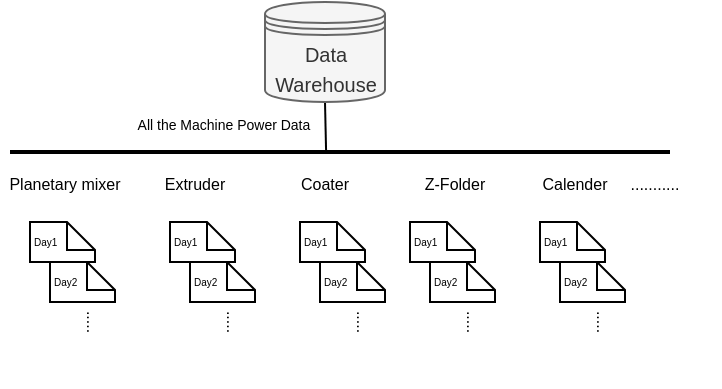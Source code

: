 <mxfile version="12.7.4" type="github">
  <diagram id="1Im3KlK5a-fqZDYA9Dqj" name="Page-1">
    <mxGraphModel dx="513" dy="395" grid="1" gridSize="10" guides="1" tooltips="1" connect="1" arrows="1" fold="1" page="1" pageScale="1" pageWidth="827" pageHeight="1169" math="0" shadow="0">
      <root>
        <mxCell id="0" />
        <mxCell id="1" parent="0" />
        <mxCell id="hU9EMZwozgbWL7tR4kAy-41" style="edgeStyle=orthogonalEdgeStyle;rounded=0;orthogonalLoop=1;jettySize=auto;html=1;exitX=0.5;exitY=1;exitDx=0;exitDy=0;entryX=0.479;entryY=0.558;entryDx=0;entryDy=0;entryPerimeter=0;endArrow=none;endFill=0;" edge="1" parent="1" source="hU9EMZwozgbWL7tR4kAy-1" target="hU9EMZwozgbWL7tR4kAy-4">
          <mxGeometry relative="1" as="geometry" />
        </mxCell>
        <mxCell id="hU9EMZwozgbWL7tR4kAy-1" value="&lt;font style=&quot;font-size: 10px&quot;&gt;Data Warehouse&lt;/font&gt;" style="shape=datastore;whiteSpace=wrap;html=1;fillColor=#f5f5f5;strokeColor=#666666;fontColor=#333333;" vertex="1" parent="1">
          <mxGeometry x="277.5" y="170" width="60" height="50" as="geometry" />
        </mxCell>
        <mxCell id="hU9EMZwozgbWL7tR4kAy-4" value="" style="line;strokeWidth=2;html=1;" vertex="1" parent="1">
          <mxGeometry x="150" y="240" width="330" height="10" as="geometry" />
        </mxCell>
        <mxCell id="hU9EMZwozgbWL7tR4kAy-7" value="&lt;font style=&quot;font-size: 8px&quot;&gt;Planetary mixer&lt;/font&gt;" style="text;html=1;strokeColor=none;fillColor=none;align=center;verticalAlign=middle;whiteSpace=wrap;rounded=0;" vertex="1" parent="1">
          <mxGeometry x="145" y="250" width="65" height="20" as="geometry" />
        </mxCell>
        <mxCell id="hU9EMZwozgbWL7tR4kAy-8" value="&lt;span style=&quot;font-size: 8px&quot;&gt;Extruder&lt;/span&gt;" style="text;html=1;strokeColor=none;fillColor=none;align=center;verticalAlign=middle;whiteSpace=wrap;rounded=0;" vertex="1" parent="1">
          <mxGeometry x="210" y="250" width="65" height="20" as="geometry" />
        </mxCell>
        <mxCell id="hU9EMZwozgbWL7tR4kAy-9" value="&lt;span style=&quot;font-size: 8px&quot;&gt;Coater&lt;/span&gt;" style="text;html=1;strokeColor=none;fillColor=none;align=center;verticalAlign=middle;whiteSpace=wrap;rounded=0;" vertex="1" parent="1">
          <mxGeometry x="275" y="250" width="65" height="20" as="geometry" />
        </mxCell>
        <mxCell id="hU9EMZwozgbWL7tR4kAy-10" value="&lt;span style=&quot;font-size: 8px&quot;&gt;Z-Folder&lt;/span&gt;" style="text;html=1;strokeColor=none;fillColor=none;align=center;verticalAlign=middle;whiteSpace=wrap;rounded=0;" vertex="1" parent="1">
          <mxGeometry x="340" y="250" width="65" height="20" as="geometry" />
        </mxCell>
        <mxCell id="hU9EMZwozgbWL7tR4kAy-11" value="&lt;span style=&quot;font-size: 8px&quot;&gt;Calender&lt;/span&gt;" style="text;html=1;strokeColor=none;fillColor=none;align=center;verticalAlign=middle;whiteSpace=wrap;rounded=0;" vertex="1" parent="1">
          <mxGeometry x="400" y="250" width="65" height="20" as="geometry" />
        </mxCell>
        <mxCell id="hU9EMZwozgbWL7tR4kAy-13" value="&lt;font style=&quot;font-size: 5px&quot;&gt;Day1&lt;/font&gt;" style="shape=note;whiteSpace=wrap;html=1;size=14;verticalAlign=top;align=left;spacingTop=-6;" vertex="1" parent="1">
          <mxGeometry x="160" y="280" width="32.5" height="20" as="geometry" />
        </mxCell>
        <mxCell id="hU9EMZwozgbWL7tR4kAy-14" value="&lt;span style=&quot;font-size: 8px&quot;&gt;...........&lt;/span&gt;" style="text;html=1;strokeColor=none;fillColor=none;align=center;verticalAlign=middle;whiteSpace=wrap;rounded=0;" vertex="1" parent="1">
          <mxGeometry x="440" y="250" width="65" height="20" as="geometry" />
        </mxCell>
        <mxCell id="hU9EMZwozgbWL7tR4kAy-16" value="&lt;font style=&quot;font-size: 5px&quot;&gt;Day2&lt;/font&gt;" style="shape=note;whiteSpace=wrap;html=1;size=14;verticalAlign=top;align=left;spacingTop=-6;" vertex="1" parent="1">
          <mxGeometry x="170" y="300" width="32.5" height="20" as="geometry" />
        </mxCell>
        <mxCell id="hU9EMZwozgbWL7tR4kAy-17" value="&lt;span style=&quot;font-size: 8px&quot;&gt;.....&lt;/span&gt;" style="text;html=1;strokeColor=none;fillColor=none;align=center;verticalAlign=middle;whiteSpace=wrap;rounded=0;rotation=90;" vertex="1" parent="1">
          <mxGeometry x="160" y="320" width="65" height="20" as="geometry" />
        </mxCell>
        <mxCell id="hU9EMZwozgbWL7tR4kAy-18" value="&lt;font style=&quot;font-size: 5px&quot;&gt;Day1&lt;/font&gt;" style="shape=note;whiteSpace=wrap;html=1;size=14;verticalAlign=top;align=left;spacingTop=-6;" vertex="1" parent="1">
          <mxGeometry x="230" y="280" width="32.5" height="20" as="geometry" />
        </mxCell>
        <mxCell id="hU9EMZwozgbWL7tR4kAy-19" value="&lt;font style=&quot;font-size: 5px&quot;&gt;Day2&lt;/font&gt;" style="shape=note;whiteSpace=wrap;html=1;size=14;verticalAlign=top;align=left;spacingTop=-6;" vertex="1" parent="1">
          <mxGeometry x="240" y="300" width="32.5" height="20" as="geometry" />
        </mxCell>
        <mxCell id="hU9EMZwozgbWL7tR4kAy-21" value="&lt;font style=&quot;font-size: 5px&quot;&gt;Day1&lt;/font&gt;" style="shape=note;whiteSpace=wrap;html=1;size=14;verticalAlign=top;align=left;spacingTop=-6;" vertex="1" parent="1">
          <mxGeometry x="295" y="280" width="32.5" height="20" as="geometry" />
        </mxCell>
        <mxCell id="hU9EMZwozgbWL7tR4kAy-22" value="&lt;font style=&quot;font-size: 5px&quot;&gt;Day2&lt;/font&gt;" style="shape=note;whiteSpace=wrap;html=1;size=14;verticalAlign=top;align=left;spacingTop=-6;" vertex="1" parent="1">
          <mxGeometry x="305" y="300" width="32.5" height="20" as="geometry" />
        </mxCell>
        <mxCell id="hU9EMZwozgbWL7tR4kAy-24" value="&lt;font style=&quot;font-size: 5px&quot;&gt;Day1&lt;/font&gt;" style="shape=note;whiteSpace=wrap;html=1;size=14;verticalAlign=top;align=left;spacingTop=-6;" vertex="1" parent="1">
          <mxGeometry x="350" y="280" width="32.5" height="20" as="geometry" />
        </mxCell>
        <mxCell id="hU9EMZwozgbWL7tR4kAy-25" value="&lt;font style=&quot;font-size: 5px&quot;&gt;Day2&lt;/font&gt;" style="shape=note;whiteSpace=wrap;html=1;size=14;verticalAlign=top;align=left;spacingTop=-6;" vertex="1" parent="1">
          <mxGeometry x="360" y="300" width="32.5" height="20" as="geometry" />
        </mxCell>
        <mxCell id="hU9EMZwozgbWL7tR4kAy-27" value="&lt;font style=&quot;font-size: 5px&quot;&gt;Day1&lt;/font&gt;" style="shape=note;whiteSpace=wrap;html=1;size=14;verticalAlign=top;align=left;spacingTop=-6;" vertex="1" parent="1">
          <mxGeometry x="415" y="280" width="32.5" height="20" as="geometry" />
        </mxCell>
        <mxCell id="hU9EMZwozgbWL7tR4kAy-28" value="&lt;font style=&quot;font-size: 5px&quot;&gt;Day2&lt;/font&gt;" style="shape=note;whiteSpace=wrap;html=1;size=14;verticalAlign=top;align=left;spacingTop=-6;" vertex="1" parent="1">
          <mxGeometry x="425" y="300" width="32.5" height="20" as="geometry" />
        </mxCell>
        <mxCell id="hU9EMZwozgbWL7tR4kAy-31" value="&lt;font style=&quot;font-size: 7px&quot;&gt;&amp;nbsp;All the Machine Power Data&lt;/font&gt;" style="text;html=1;strokeColor=none;fillColor=none;align=center;verticalAlign=middle;whiteSpace=wrap;rounded=0;" vertex="1" parent="1">
          <mxGeometry x="196.25" y="220" width="120" height="20" as="geometry" />
        </mxCell>
        <mxCell id="hU9EMZwozgbWL7tR4kAy-42" value="&lt;span style=&quot;font-size: 8px&quot;&gt;.....&lt;/span&gt;" style="text;html=1;strokeColor=none;fillColor=none;align=center;verticalAlign=middle;whiteSpace=wrap;rounded=0;rotation=90;" vertex="1" parent="1">
          <mxGeometry x="230" y="320" width="65" height="20" as="geometry" />
        </mxCell>
        <mxCell id="hU9EMZwozgbWL7tR4kAy-43" value="&lt;span style=&quot;font-size: 8px&quot;&gt;.....&lt;/span&gt;" style="text;html=1;strokeColor=none;fillColor=none;align=center;verticalAlign=middle;whiteSpace=wrap;rounded=0;rotation=90;" vertex="1" parent="1">
          <mxGeometry x="295" y="320" width="65" height="20" as="geometry" />
        </mxCell>
        <mxCell id="hU9EMZwozgbWL7tR4kAy-44" value="&lt;span style=&quot;font-size: 8px&quot;&gt;.....&lt;/span&gt;" style="text;html=1;strokeColor=none;fillColor=none;align=center;verticalAlign=middle;whiteSpace=wrap;rounded=0;rotation=90;" vertex="1" parent="1">
          <mxGeometry x="350" y="320" width="65" height="20" as="geometry" />
        </mxCell>
        <mxCell id="hU9EMZwozgbWL7tR4kAy-45" value="&lt;span style=&quot;font-size: 8px&quot;&gt;.....&lt;/span&gt;" style="text;html=1;strokeColor=none;fillColor=none;align=center;verticalAlign=middle;whiteSpace=wrap;rounded=0;rotation=90;" vertex="1" parent="1">
          <mxGeometry x="415" y="320" width="65" height="20" as="geometry" />
        </mxCell>
      </root>
    </mxGraphModel>
  </diagram>
</mxfile>
